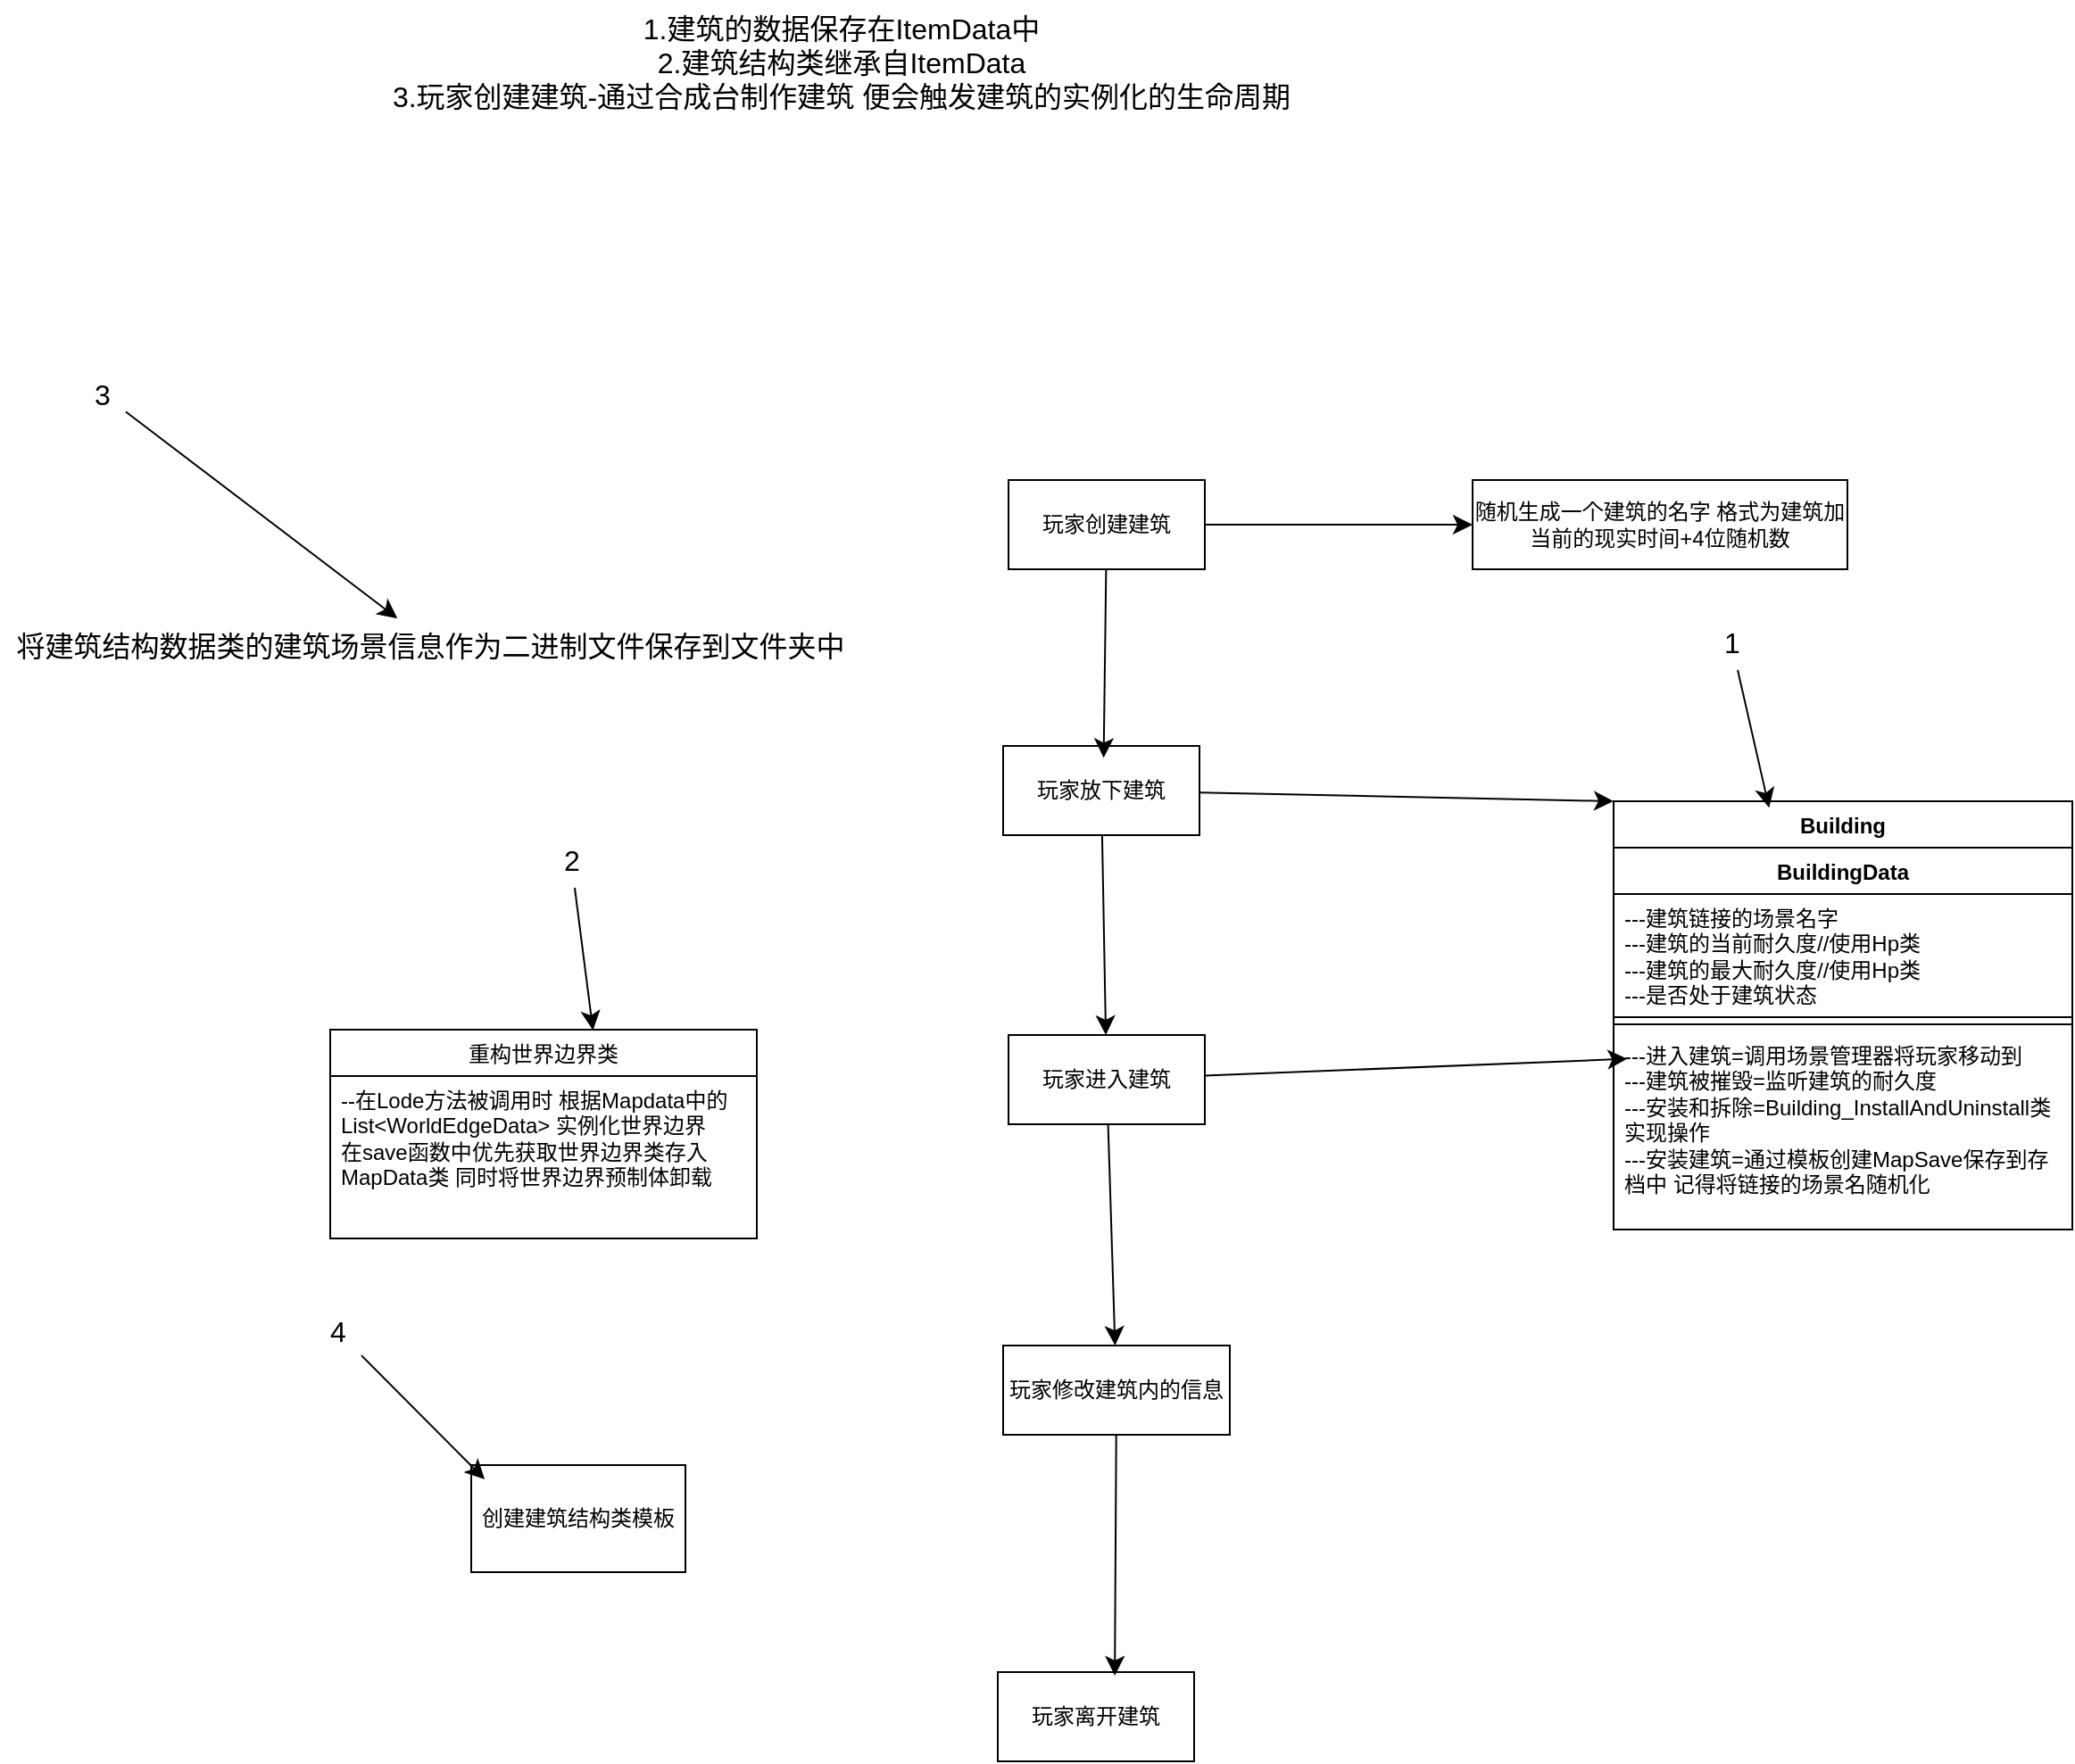 <mxfile version="26.0.3">
  <diagram name="第 1 页" id="v1Y_dvGuoK_rje9SXnHM">
    <mxGraphModel dx="2182" dy="912" grid="0" gridSize="10" guides="1" tooltips="1" connect="1" arrows="1" fold="1" page="0" pageScale="1" pageWidth="1000" pageHeight="1000" math="0" shadow="0">
      <root>
        <mxCell id="0" />
        <mxCell id="1" parent="0" />
        <mxCell id="whKkzYMTYlOMaMGwT11x-5" value="1.建筑的数据保存在ItemData中&lt;div&gt;2.建筑结构类继承自ItemData&lt;/div&gt;&lt;div&gt;3.玩家创建建筑-通过合成台制作建筑 便会触发建筑的实例化的生命周期&lt;/div&gt;" style="text;html=1;align=center;verticalAlign=middle;resizable=0;points=[];autosize=1;strokeColor=none;fillColor=none;fontSize=16;" vertex="1" parent="1">
          <mxGeometry x="-829" y="-1" width="521" height="70" as="geometry" />
        </mxCell>
        <mxCell id="whKkzYMTYlOMaMGwT11x-6" value="将建筑结构数据类的建筑场景信息作为二进制文件保存到文件夹中&amp;nbsp;" style="text;html=1;align=center;verticalAlign=middle;resizable=0;points=[];autosize=1;strokeColor=none;fillColor=none;fontSize=16;" vertex="1" parent="1">
          <mxGeometry x="-1039" y="345.5" width="486" height="31" as="geometry" />
        </mxCell>
        <mxCell id="whKkzYMTYlOMaMGwT11x-35" style="edgeStyle=none;curved=1;rounded=0;orthogonalLoop=1;jettySize=auto;html=1;fontSize=12;startSize=8;endSize=8;" edge="1" parent="1" source="whKkzYMTYlOMaMGwT11x-8" target="whKkzYMTYlOMaMGwT11x-34">
          <mxGeometry relative="1" as="geometry" />
        </mxCell>
        <mxCell id="whKkzYMTYlOMaMGwT11x-8" value="玩家创建建筑" style="html=1;whiteSpace=wrap;" vertex="1" parent="1">
          <mxGeometry x="-474" y="268" width="110" height="50" as="geometry" />
        </mxCell>
        <mxCell id="whKkzYMTYlOMaMGwT11x-14" style="edgeStyle=none;curved=1;rounded=0;orthogonalLoop=1;jettySize=auto;html=1;fontSize=12;startSize=8;endSize=8;" edge="1" parent="1" source="whKkzYMTYlOMaMGwT11x-9" target="whKkzYMTYlOMaMGwT11x-11">
          <mxGeometry relative="1" as="geometry" />
        </mxCell>
        <mxCell id="whKkzYMTYlOMaMGwT11x-47" style="edgeStyle=none;curved=1;rounded=0;orthogonalLoop=1;jettySize=auto;html=1;entryX=0;entryY=0;entryDx=0;entryDy=0;fontSize=12;startSize=8;endSize=8;" edge="1" parent="1" source="whKkzYMTYlOMaMGwT11x-9" target="whKkzYMTYlOMaMGwT11x-43">
          <mxGeometry relative="1" as="geometry" />
        </mxCell>
        <mxCell id="whKkzYMTYlOMaMGwT11x-9" value="玩家放下建筑" style="html=1;whiteSpace=wrap;" vertex="1" parent="1">
          <mxGeometry x="-477" y="417" width="110" height="50" as="geometry" />
        </mxCell>
        <mxCell id="whKkzYMTYlOMaMGwT11x-10" style="edgeStyle=none;curved=1;rounded=0;orthogonalLoop=1;jettySize=auto;html=1;entryX=0.512;entryY=0.133;entryDx=0;entryDy=0;entryPerimeter=0;fontSize=12;startSize=8;endSize=8;" edge="1" parent="1" source="whKkzYMTYlOMaMGwT11x-8" target="whKkzYMTYlOMaMGwT11x-9">
          <mxGeometry relative="1" as="geometry" />
        </mxCell>
        <mxCell id="whKkzYMTYlOMaMGwT11x-15" style="edgeStyle=none;curved=1;rounded=0;orthogonalLoop=1;jettySize=auto;html=1;fontSize=12;startSize=8;endSize=8;" edge="1" parent="1" source="whKkzYMTYlOMaMGwT11x-11" target="whKkzYMTYlOMaMGwT11x-12">
          <mxGeometry relative="1" as="geometry">
            <mxPoint x="-419" y="763.882" as="targetPoint" />
          </mxGeometry>
        </mxCell>
        <mxCell id="whKkzYMTYlOMaMGwT11x-11" value="玩家进入建筑" style="html=1;whiteSpace=wrap;" vertex="1" parent="1">
          <mxGeometry x="-474" y="579" width="110" height="50" as="geometry" />
        </mxCell>
        <mxCell id="whKkzYMTYlOMaMGwT11x-12" value="玩家修改建筑内的信息" style="html=1;whiteSpace=wrap;" vertex="1" parent="1">
          <mxGeometry x="-477" y="753" width="127" height="50" as="geometry" />
        </mxCell>
        <mxCell id="whKkzYMTYlOMaMGwT11x-13" value="玩家离开建筑" style="html=1;whiteSpace=wrap;" vertex="1" parent="1">
          <mxGeometry x="-480" y="936" width="110" height="50" as="geometry" />
        </mxCell>
        <mxCell id="whKkzYMTYlOMaMGwT11x-16" style="edgeStyle=none;curved=1;rounded=0;orthogonalLoop=1;jettySize=auto;html=1;entryX=0.596;entryY=0.04;entryDx=0;entryDy=0;entryPerimeter=0;fontSize=12;startSize=8;endSize=8;" edge="1" parent="1" source="whKkzYMTYlOMaMGwT11x-12" target="whKkzYMTYlOMaMGwT11x-13">
          <mxGeometry relative="1" as="geometry" />
        </mxCell>
        <mxCell id="whKkzYMTYlOMaMGwT11x-34" value="随机生成一个建筑的名字 格式为建筑加当前的现实时间+4位随机数" style="html=1;whiteSpace=wrap;" vertex="1" parent="1">
          <mxGeometry x="-214" y="268" width="210" height="50" as="geometry" />
        </mxCell>
        <mxCell id="whKkzYMTYlOMaMGwT11x-43" value="Building" style="swimlane;fontStyle=1;align=center;verticalAlign=top;childLayout=stackLayout;horizontal=1;startSize=26;horizontalStack=0;resizeParent=1;resizeParentMax=0;resizeLast=0;collapsible=1;marginBottom=0;whiteSpace=wrap;html=1;" vertex="1" parent="1">
          <mxGeometry x="-135" y="448" width="257" height="240" as="geometry" />
        </mxCell>
        <mxCell id="whKkzYMTYlOMaMGwT11x-37" value="BuildingData" style="swimlane;fontStyle=1;align=center;verticalAlign=top;childLayout=stackLayout;horizontal=1;startSize=26;horizontalStack=0;resizeParent=1;resizeParentMax=0;resizeLast=0;collapsible=1;marginBottom=0;whiteSpace=wrap;html=1;" vertex="1" parent="whKkzYMTYlOMaMGwT11x-43">
          <mxGeometry y="26" width="257" height="95" as="geometry" />
        </mxCell>
        <mxCell id="whKkzYMTYlOMaMGwT11x-38" value="---建筑链接的场景名字&lt;div&gt;---建筑的当前耐久度//使用Hp类&lt;/div&gt;&lt;div&gt;---建筑的最大耐久度//使用Hp类&lt;/div&gt;&lt;div&gt;---是否处于建筑状态&lt;/div&gt;" style="text;strokeColor=none;fillColor=none;align=left;verticalAlign=top;spacingLeft=4;spacingRight=4;overflow=hidden;rotatable=0;points=[[0,0.5],[1,0.5]];portConstraint=eastwest;whiteSpace=wrap;html=1;" vertex="1" parent="whKkzYMTYlOMaMGwT11x-37">
          <mxGeometry y="26" width="257" height="69" as="geometry" />
        </mxCell>
        <mxCell id="whKkzYMTYlOMaMGwT11x-45" value="" style="line;strokeWidth=1;fillColor=none;align=left;verticalAlign=middle;spacingTop=-1;spacingLeft=3;spacingRight=3;rotatable=0;labelPosition=right;points=[];portConstraint=eastwest;strokeColor=inherit;" vertex="1" parent="whKkzYMTYlOMaMGwT11x-43">
          <mxGeometry y="121" width="257" height="8" as="geometry" />
        </mxCell>
        <mxCell id="whKkzYMTYlOMaMGwT11x-46" value="---进入建筑=调用场景管理器将玩家移动到&lt;div&gt;&lt;div&gt;---建筑被摧毁=监听建筑的耐久度&lt;/div&gt;&lt;div&gt;---安装和拆除=Building_InstallAndUninstall类实现操作&lt;/div&gt;&lt;div&gt;---安装建筑=通过模板创建MapSave保存到存档中 记得将链接的场景名随机化&lt;/div&gt;&lt;/div&gt;&lt;div&gt;&lt;br&gt;&lt;/div&gt;" style="text;strokeColor=none;fillColor=none;align=left;verticalAlign=top;spacingLeft=4;spacingRight=4;overflow=hidden;rotatable=0;points=[[0,0.5],[1,0.5]];portConstraint=eastwest;whiteSpace=wrap;html=1;" vertex="1" parent="whKkzYMTYlOMaMGwT11x-43">
          <mxGeometry y="129" width="257" height="111" as="geometry" />
        </mxCell>
        <mxCell id="whKkzYMTYlOMaMGwT11x-49" style="edgeStyle=none;curved=1;rounded=0;orthogonalLoop=1;jettySize=auto;html=1;entryX=0.03;entryY=0.138;entryDx=0;entryDy=0;entryPerimeter=0;fontSize=12;startSize=8;endSize=8;" edge="1" parent="1" source="whKkzYMTYlOMaMGwT11x-11" target="whKkzYMTYlOMaMGwT11x-46">
          <mxGeometry relative="1" as="geometry" />
        </mxCell>
        <mxCell id="whKkzYMTYlOMaMGwT11x-57" value="&lt;span style=&quot;font-weight: 400;&quot;&gt;重构世界边界类&lt;/span&gt;" style="swimlane;fontStyle=1;align=center;verticalAlign=top;childLayout=stackLayout;horizontal=1;startSize=26;horizontalStack=0;resizeParent=1;resizeParentMax=0;resizeLast=0;collapsible=1;marginBottom=0;whiteSpace=wrap;html=1;" vertex="1" parent="1">
          <mxGeometry x="-854" y="576" width="239" height="117" as="geometry" />
        </mxCell>
        <mxCell id="whKkzYMTYlOMaMGwT11x-58" value="&lt;div&gt;--在Lode方法被调用时 根据Mapdata中的List&amp;lt;WorldEdgeData&amp;gt; 实例化世界边界&lt;/div&gt;&lt;div&gt;在save函数中优先获取世界边界类存入MapData类 同时将世界边界预制体卸载&lt;/div&gt;" style="text;strokeColor=none;fillColor=none;align=left;verticalAlign=top;spacingLeft=4;spacingRight=4;overflow=hidden;rotatable=0;points=[[0,0.5],[1,0.5]];portConstraint=eastwest;whiteSpace=wrap;html=1;" vertex="1" parent="whKkzYMTYlOMaMGwT11x-57">
          <mxGeometry y="26" width="239" height="91" as="geometry" />
        </mxCell>
        <mxCell id="whKkzYMTYlOMaMGwT11x-62" value="1" style="text;html=1;align=center;verticalAlign=middle;resizable=0;points=[];autosize=1;strokeColor=none;fillColor=none;fontSize=16;" vertex="1" parent="1">
          <mxGeometry x="-82.5" y="343.5" width="27" height="31" as="geometry" />
        </mxCell>
        <mxCell id="whKkzYMTYlOMaMGwT11x-63" style="edgeStyle=none;curved=1;rounded=0;orthogonalLoop=1;jettySize=auto;html=1;entryX=0.339;entryY=0.015;entryDx=0;entryDy=0;entryPerimeter=0;fontSize=12;startSize=8;endSize=8;" edge="1" parent="1" source="whKkzYMTYlOMaMGwT11x-62" target="whKkzYMTYlOMaMGwT11x-43">
          <mxGeometry relative="1" as="geometry" />
        </mxCell>
        <mxCell id="whKkzYMTYlOMaMGwT11x-64" value="2" style="text;html=1;align=center;verticalAlign=middle;resizable=0;points=[];autosize=1;strokeColor=none;fillColor=none;fontSize=16;" vertex="1" parent="1">
          <mxGeometry x="-732.5" y="465.5" width="27" height="31" as="geometry" />
        </mxCell>
        <mxCell id="whKkzYMTYlOMaMGwT11x-65" style="edgeStyle=none;curved=1;rounded=0;orthogonalLoop=1;jettySize=auto;html=1;entryX=0.616;entryY=0.003;entryDx=0;entryDy=0;entryPerimeter=0;fontSize=12;startSize=8;endSize=8;" edge="1" parent="1" source="whKkzYMTYlOMaMGwT11x-64" target="whKkzYMTYlOMaMGwT11x-57">
          <mxGeometry relative="1" as="geometry" />
        </mxCell>
        <mxCell id="whKkzYMTYlOMaMGwT11x-67" style="edgeStyle=none;curved=1;rounded=0;orthogonalLoop=1;jettySize=auto;html=1;fontSize=12;startSize=8;endSize=8;" edge="1" parent="1" source="whKkzYMTYlOMaMGwT11x-66" target="whKkzYMTYlOMaMGwT11x-6">
          <mxGeometry relative="1" as="geometry" />
        </mxCell>
        <mxCell id="whKkzYMTYlOMaMGwT11x-66" value="3" style="text;html=1;align=center;verticalAlign=middle;resizable=0;points=[];autosize=1;strokeColor=none;fillColor=none;fontSize=16;" vertex="1" parent="1">
          <mxGeometry x="-995.5" y="204" width="27" height="31" as="geometry" />
        </mxCell>
        <mxCell id="whKkzYMTYlOMaMGwT11x-68" value="创建建筑结构类模板" style="whiteSpace=wrap;html=1;" vertex="1" parent="1">
          <mxGeometry x="-775" y="820" width="120" height="60" as="geometry" />
        </mxCell>
        <mxCell id="whKkzYMTYlOMaMGwT11x-69" value="4" style="text;html=1;align=center;verticalAlign=middle;resizable=0;points=[];autosize=1;strokeColor=none;fillColor=none;fontSize=16;" vertex="1" parent="1">
          <mxGeometry x="-863.5" y="729.5" width="27" height="31" as="geometry" />
        </mxCell>
        <mxCell id="whKkzYMTYlOMaMGwT11x-70" style="edgeStyle=none;curved=1;rounded=0;orthogonalLoop=1;jettySize=auto;html=1;entryX=0.063;entryY=0.133;entryDx=0;entryDy=0;entryPerimeter=0;fontSize=12;startSize=8;endSize=8;" edge="1" parent="1" source="whKkzYMTYlOMaMGwT11x-69" target="whKkzYMTYlOMaMGwT11x-68">
          <mxGeometry relative="1" as="geometry" />
        </mxCell>
      </root>
    </mxGraphModel>
  </diagram>
</mxfile>
